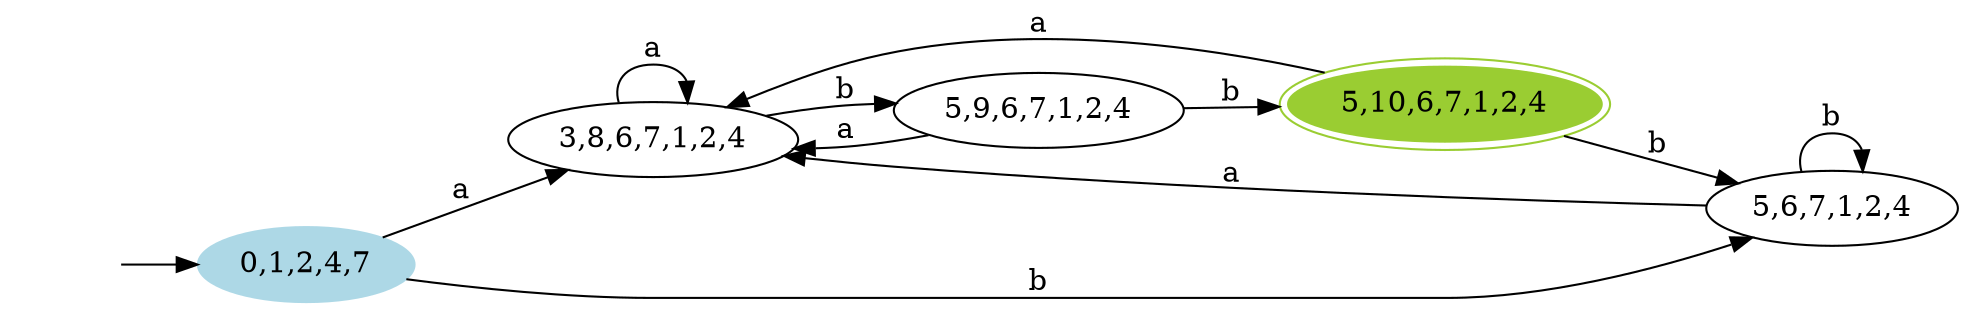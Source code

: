 digraph dfa {
	
	/*
		default zal de graph van boven naar beneden worden getekend. 
		Met rankdir = LR wordt de voorkeursrichting gewijzigd naar links - rechts
	*/
rankdir=LR;

	/* Definieer de nodes met attributen voor vorm, kleur en label
		- default shape is ellipse
		- met periperies=2 kun je een dubbele omtrek tekenen voor een eindtoestand
		- door een node met een lege label kun je de pijl naar de starttoestand tekenen
		- als je geen attribuut label="..." definieert,
			dan is de label gelijk aan de naam van de node.
			(test maar eens het verwijderen van label="" bij node NOTHING)
			
		- manual colors: http://soc.if.usp.br/manual/graphviz/html/info/colors.html
		- manual shapes: http://soc.if.usp.br/manual/graphviz/html/info/shapes.html
		
		- aanroep in cmd:
				dot -Tsvg < Les5extraOpgave2NfaToDfa > graph.svg
				dot -Tpng < Les5extraOpgave2NfaToDfa > graph.png
	*/
	
  NOTHING [label="", shape=none]
  1 [label="0,1,2,4,7", shape=ellipse, style=filled, color=lightblue]
  2 [label="3,8,6,7,1,2,4",shape=ellipse]
  3 [label="5,6,7,1,2,4",shape=ellipse]
  4 [label="5,9,6,7,1,2,4",shape=ellipse]
  5 [label="5,10,6,7,1,2,4",shape=ellipse, peripheries=2, style=filled, color=yellowgreen]


  NOTHING -> 1
  1 -> 2 [label="a"]
  1 -> 3 [label="b"]

  2 -> 2 [label="a"]
  2 -> 4 [label="b"]

  3 -> 2 [label="a"]
  3 -> 3 [label="b"]
 
  4 -> 2 [label="a"]
  4 -> 5 [label="b"]

  5 -> 2 [label="a"]
  5 -> 3 [label="b"]
}